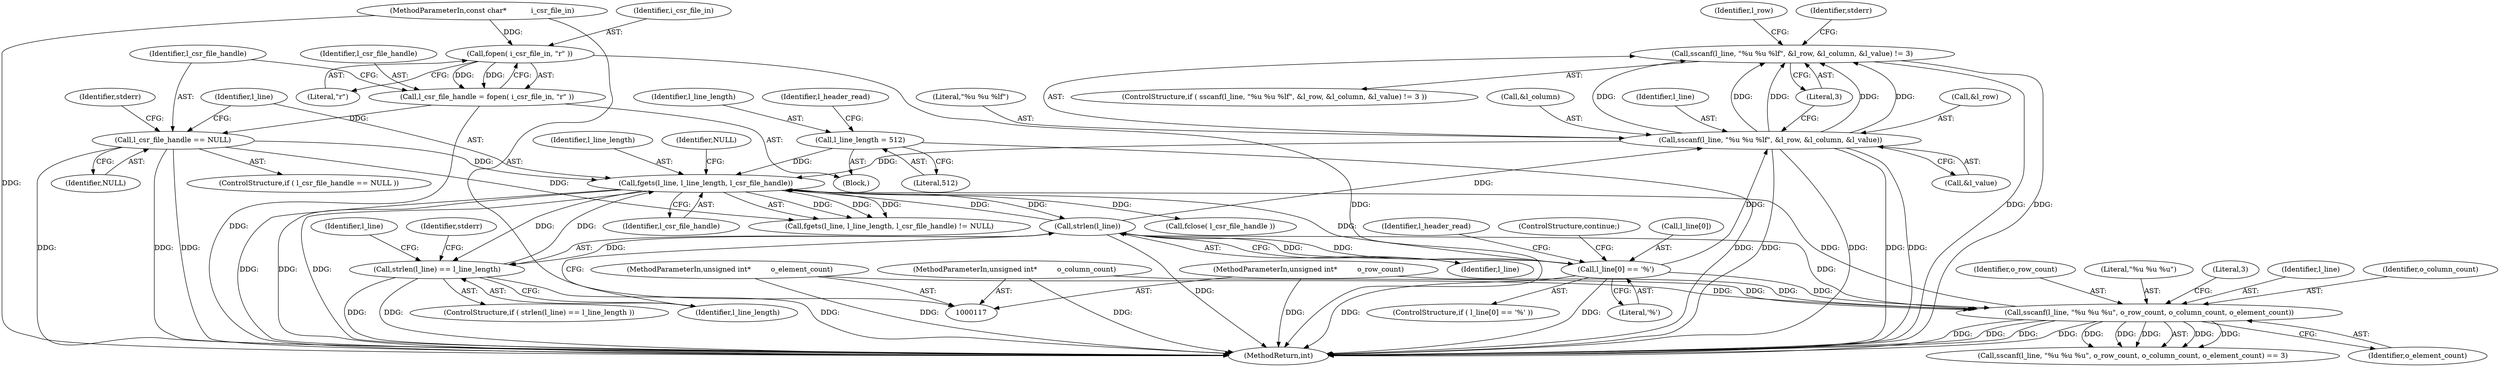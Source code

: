 digraph "1_libxsmm_151481489192e6d1997f8bde52c5c425ea41741d_0@API" {
"1000358" [label="(Call,sscanf(l_line, \"%u %u %lf\", &l_row, &l_column, &l_value) != 3)"];
"1000359" [label="(Call,sscanf(l_line, \"%u %u %lf\", &l_row, &l_column, &l_value))"];
"1000181" [label="(Call,l_line[0] == '%')"];
"1000170" [label="(Call,strlen(l_line))"];
"1000162" [label="(Call,fgets(l_line, l_line_length, l_csr_file_handle))"];
"1000197" [label="(Call,sscanf(l_line, \"%u %u %u\", o_row_count, o_column_count, o_element_count))"];
"1000122" [label="(MethodParameterIn,unsigned int*         o_row_count)"];
"1000123" [label="(MethodParameterIn,unsigned int*         o_column_count)"];
"1000124" [label="(MethodParameterIn,unsigned int*         o_element_count)"];
"1000169" [label="(Call,strlen(l_line) == l_line_length)"];
"1000128" [label="(Call,l_line_length = 512)"];
"1000150" [label="(Call,l_csr_file_handle == NULL)"];
"1000144" [label="(Call,l_csr_file_handle = fopen( i_csr_file_in, \"r\" ))"];
"1000146" [label="(Call,fopen( i_csr_file_in, \"r\" ))"];
"1000118" [label="(MethodParameterIn,const char*           i_csr_file_in)"];
"1000368" [label="(Literal,3)"];
"1000123" [label="(MethodParameterIn,unsigned int*         o_column_count)"];
"1000358" [label="(Call,sscanf(l_line, \"%u %u %lf\", &l_row, &l_column, &l_value) != 3)"];
"1000180" [label="(ControlStructure,if ( l_line[0] == '%' ))"];
"1000170" [label="(Call,strlen(l_line))"];
"1000364" [label="(Call,&l_column)"];
"1000377" [label="(Identifier,l_row)"];
"1000192" [label="(Identifier,l_header_read)"];
"1000151" [label="(Identifier,l_csr_file_handle)"];
"1000155" [label="(Identifier,stderr)"];
"1000187" [label="(ControlStructure,continue;)"];
"1000144" [label="(Call,l_csr_file_handle = fopen( i_csr_file_in, \"r\" ))"];
"1000183" [label="(Identifier,l_line)"];
"1000129" [label="(Identifier,l_line_length)"];
"1000148" [label="(Literal,\"r\")"];
"1000371" [label="(Identifier,stderr)"];
"1000459" [label="(MethodReturn,int)"];
"1000359" [label="(Call,sscanf(l_line, \"%u %u %lf\", &l_row, &l_column, &l_value))"];
"1000200" [label="(Identifier,o_row_count)"];
"1000199" [label="(Literal,\"%u %u %u\")"];
"1000124" [label="(MethodParameterIn,unsigned int*         o_element_count)"];
"1000125" [label="(Block,)"];
"1000169" [label="(Call,strlen(l_line) == l_line_length)"];
"1000181" [label="(Call,l_line[0] == '%')"];
"1000360" [label="(Identifier,l_line)"];
"1000185" [label="(Literal,'%')"];
"1000196" [label="(Call,sscanf(l_line, \"%u %u %u\", o_row_count, o_column_count, o_element_count) == 3)"];
"1000152" [label="(Identifier,NULL)"];
"1000134" [label="(Identifier,l_header_read)"];
"1000162" [label="(Call,fgets(l_line, l_line_length, l_csr_file_handle))"];
"1000166" [label="(Identifier,NULL)"];
"1000202" [label="(Identifier,o_element_count)"];
"1000128" [label="(Call,l_line_length = 512)"];
"1000118" [label="(MethodParameterIn,const char*           i_csr_file_in)"];
"1000172" [label="(Identifier,l_line_length)"];
"1000203" [label="(Literal,3)"];
"1000146" [label="(Call,fopen( i_csr_file_in, \"r\" ))"];
"1000165" [label="(Identifier,l_csr_file_handle)"];
"1000171" [label="(Identifier,l_line)"];
"1000361" [label="(Literal,\"%u %u %lf\")"];
"1000164" [label="(Identifier,l_line_length)"];
"1000366" [label="(Call,&l_value)"];
"1000161" [label="(Call,fgets(l_line, l_line_length, l_csr_file_handle) != NULL)"];
"1000163" [label="(Identifier,l_line)"];
"1000362" [label="(Call,&l_row)"];
"1000182" [label="(Call,l_line[0])"];
"1000407" [label="(Call,fclose( l_csr_file_handle ))"];
"1000150" [label="(Call,l_csr_file_handle == NULL)"];
"1000122" [label="(MethodParameterIn,unsigned int*         o_row_count)"];
"1000198" [label="(Identifier,l_line)"];
"1000201" [label="(Identifier,o_column_count)"];
"1000145" [label="(Identifier,l_csr_file_handle)"];
"1000147" [label="(Identifier,i_csr_file_in)"];
"1000357" [label="(ControlStructure,if ( sscanf(l_line, \"%u %u %lf\", &l_row, &l_column, &l_value) != 3 ))"];
"1000130" [label="(Literal,512)"];
"1000175" [label="(Identifier,stderr)"];
"1000149" [label="(ControlStructure,if ( l_csr_file_handle == NULL ))"];
"1000197" [label="(Call,sscanf(l_line, \"%u %u %u\", o_row_count, o_column_count, o_element_count))"];
"1000168" [label="(ControlStructure,if ( strlen(l_line) == l_line_length ))"];
"1000358" -> "1000357"  [label="AST: "];
"1000358" -> "1000368"  [label="CFG: "];
"1000359" -> "1000358"  [label="AST: "];
"1000368" -> "1000358"  [label="AST: "];
"1000371" -> "1000358"  [label="CFG: "];
"1000377" -> "1000358"  [label="CFG: "];
"1000358" -> "1000459"  [label="DDG: "];
"1000358" -> "1000459"  [label="DDG: "];
"1000359" -> "1000358"  [label="DDG: "];
"1000359" -> "1000358"  [label="DDG: "];
"1000359" -> "1000358"  [label="DDG: "];
"1000359" -> "1000358"  [label="DDG: "];
"1000359" -> "1000358"  [label="DDG: "];
"1000359" -> "1000366"  [label="CFG: "];
"1000360" -> "1000359"  [label="AST: "];
"1000361" -> "1000359"  [label="AST: "];
"1000362" -> "1000359"  [label="AST: "];
"1000364" -> "1000359"  [label="AST: "];
"1000366" -> "1000359"  [label="AST: "];
"1000368" -> "1000359"  [label="CFG: "];
"1000359" -> "1000459"  [label="DDG: "];
"1000359" -> "1000459"  [label="DDG: "];
"1000359" -> "1000459"  [label="DDG: "];
"1000359" -> "1000459"  [label="DDG: "];
"1000359" -> "1000162"  [label="DDG: "];
"1000181" -> "1000359"  [label="DDG: "];
"1000170" -> "1000359"  [label="DDG: "];
"1000181" -> "1000180"  [label="AST: "];
"1000181" -> "1000185"  [label="CFG: "];
"1000182" -> "1000181"  [label="AST: "];
"1000185" -> "1000181"  [label="AST: "];
"1000187" -> "1000181"  [label="CFG: "];
"1000192" -> "1000181"  [label="CFG: "];
"1000181" -> "1000459"  [label="DDG: "];
"1000181" -> "1000459"  [label="DDG: "];
"1000181" -> "1000162"  [label="DDG: "];
"1000181" -> "1000170"  [label="DDG: "];
"1000170" -> "1000181"  [label="DDG: "];
"1000181" -> "1000197"  [label="DDG: "];
"1000170" -> "1000169"  [label="AST: "];
"1000170" -> "1000171"  [label="CFG: "];
"1000171" -> "1000170"  [label="AST: "];
"1000172" -> "1000170"  [label="CFG: "];
"1000170" -> "1000459"  [label="DDG: "];
"1000170" -> "1000162"  [label="DDG: "];
"1000170" -> "1000169"  [label="DDG: "];
"1000162" -> "1000170"  [label="DDG: "];
"1000170" -> "1000197"  [label="DDG: "];
"1000162" -> "1000161"  [label="AST: "];
"1000162" -> "1000165"  [label="CFG: "];
"1000163" -> "1000162"  [label="AST: "];
"1000164" -> "1000162"  [label="AST: "];
"1000165" -> "1000162"  [label="AST: "];
"1000166" -> "1000162"  [label="CFG: "];
"1000162" -> "1000459"  [label="DDG: "];
"1000162" -> "1000459"  [label="DDG: "];
"1000162" -> "1000459"  [label="DDG: "];
"1000162" -> "1000161"  [label="DDG: "];
"1000162" -> "1000161"  [label="DDG: "];
"1000162" -> "1000161"  [label="DDG: "];
"1000197" -> "1000162"  [label="DDG: "];
"1000169" -> "1000162"  [label="DDG: "];
"1000128" -> "1000162"  [label="DDG: "];
"1000150" -> "1000162"  [label="DDG: "];
"1000162" -> "1000169"  [label="DDG: "];
"1000162" -> "1000407"  [label="DDG: "];
"1000197" -> "1000196"  [label="AST: "];
"1000197" -> "1000202"  [label="CFG: "];
"1000198" -> "1000197"  [label="AST: "];
"1000199" -> "1000197"  [label="AST: "];
"1000200" -> "1000197"  [label="AST: "];
"1000201" -> "1000197"  [label="AST: "];
"1000202" -> "1000197"  [label="AST: "];
"1000203" -> "1000197"  [label="CFG: "];
"1000197" -> "1000459"  [label="DDG: "];
"1000197" -> "1000459"  [label="DDG: "];
"1000197" -> "1000459"  [label="DDG: "];
"1000197" -> "1000459"  [label="DDG: "];
"1000197" -> "1000196"  [label="DDG: "];
"1000197" -> "1000196"  [label="DDG: "];
"1000197" -> "1000196"  [label="DDG: "];
"1000197" -> "1000196"  [label="DDG: "];
"1000197" -> "1000196"  [label="DDG: "];
"1000122" -> "1000197"  [label="DDG: "];
"1000123" -> "1000197"  [label="DDG: "];
"1000124" -> "1000197"  [label="DDG: "];
"1000122" -> "1000117"  [label="AST: "];
"1000122" -> "1000459"  [label="DDG: "];
"1000123" -> "1000117"  [label="AST: "];
"1000123" -> "1000459"  [label="DDG: "];
"1000124" -> "1000117"  [label="AST: "];
"1000124" -> "1000459"  [label="DDG: "];
"1000169" -> "1000168"  [label="AST: "];
"1000169" -> "1000172"  [label="CFG: "];
"1000172" -> "1000169"  [label="AST: "];
"1000175" -> "1000169"  [label="CFG: "];
"1000183" -> "1000169"  [label="CFG: "];
"1000169" -> "1000459"  [label="DDG: "];
"1000169" -> "1000459"  [label="DDG: "];
"1000169" -> "1000459"  [label="DDG: "];
"1000128" -> "1000125"  [label="AST: "];
"1000128" -> "1000130"  [label="CFG: "];
"1000129" -> "1000128"  [label="AST: "];
"1000130" -> "1000128"  [label="AST: "];
"1000134" -> "1000128"  [label="CFG: "];
"1000128" -> "1000459"  [label="DDG: "];
"1000150" -> "1000149"  [label="AST: "];
"1000150" -> "1000152"  [label="CFG: "];
"1000151" -> "1000150"  [label="AST: "];
"1000152" -> "1000150"  [label="AST: "];
"1000155" -> "1000150"  [label="CFG: "];
"1000163" -> "1000150"  [label="CFG: "];
"1000150" -> "1000459"  [label="DDG: "];
"1000150" -> "1000459"  [label="DDG: "];
"1000150" -> "1000459"  [label="DDG: "];
"1000144" -> "1000150"  [label="DDG: "];
"1000150" -> "1000161"  [label="DDG: "];
"1000144" -> "1000125"  [label="AST: "];
"1000144" -> "1000146"  [label="CFG: "];
"1000145" -> "1000144"  [label="AST: "];
"1000146" -> "1000144"  [label="AST: "];
"1000151" -> "1000144"  [label="CFG: "];
"1000144" -> "1000459"  [label="DDG: "];
"1000146" -> "1000144"  [label="DDG: "];
"1000146" -> "1000144"  [label="DDG: "];
"1000146" -> "1000148"  [label="CFG: "];
"1000147" -> "1000146"  [label="AST: "];
"1000148" -> "1000146"  [label="AST: "];
"1000146" -> "1000459"  [label="DDG: "];
"1000118" -> "1000146"  [label="DDG: "];
"1000118" -> "1000117"  [label="AST: "];
"1000118" -> "1000459"  [label="DDG: "];
}
